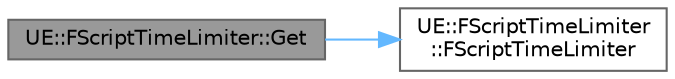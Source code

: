 digraph "UE::FScriptTimeLimiter::Get"
{
 // INTERACTIVE_SVG=YES
 // LATEX_PDF_SIZE
  bgcolor="transparent";
  edge [fontname=Helvetica,fontsize=10,labelfontname=Helvetica,labelfontsize=10];
  node [fontname=Helvetica,fontsize=10,shape=box,height=0.2,width=0.4];
  rankdir="LR";
  Node1 [id="Node000001",label="UE::FScriptTimeLimiter::Get",height=0.2,width=0.4,color="gray40", fillcolor="grey60", style="filled", fontcolor="black",tooltip=" "];
  Node1 -> Node2 [id="edge1_Node000001_Node000002",color="steelblue1",style="solid",tooltip=" "];
  Node2 [id="Node000002",label="UE::FScriptTimeLimiter\l::FScriptTimeLimiter",height=0.2,width=0.4,color="grey40", fillcolor="white", style="filled",URL="$d8/dd7/classUE_1_1FScriptTimeLimiter.html#a43ded392712c8dd4304484f9942b259d",tooltip=" "];
}
